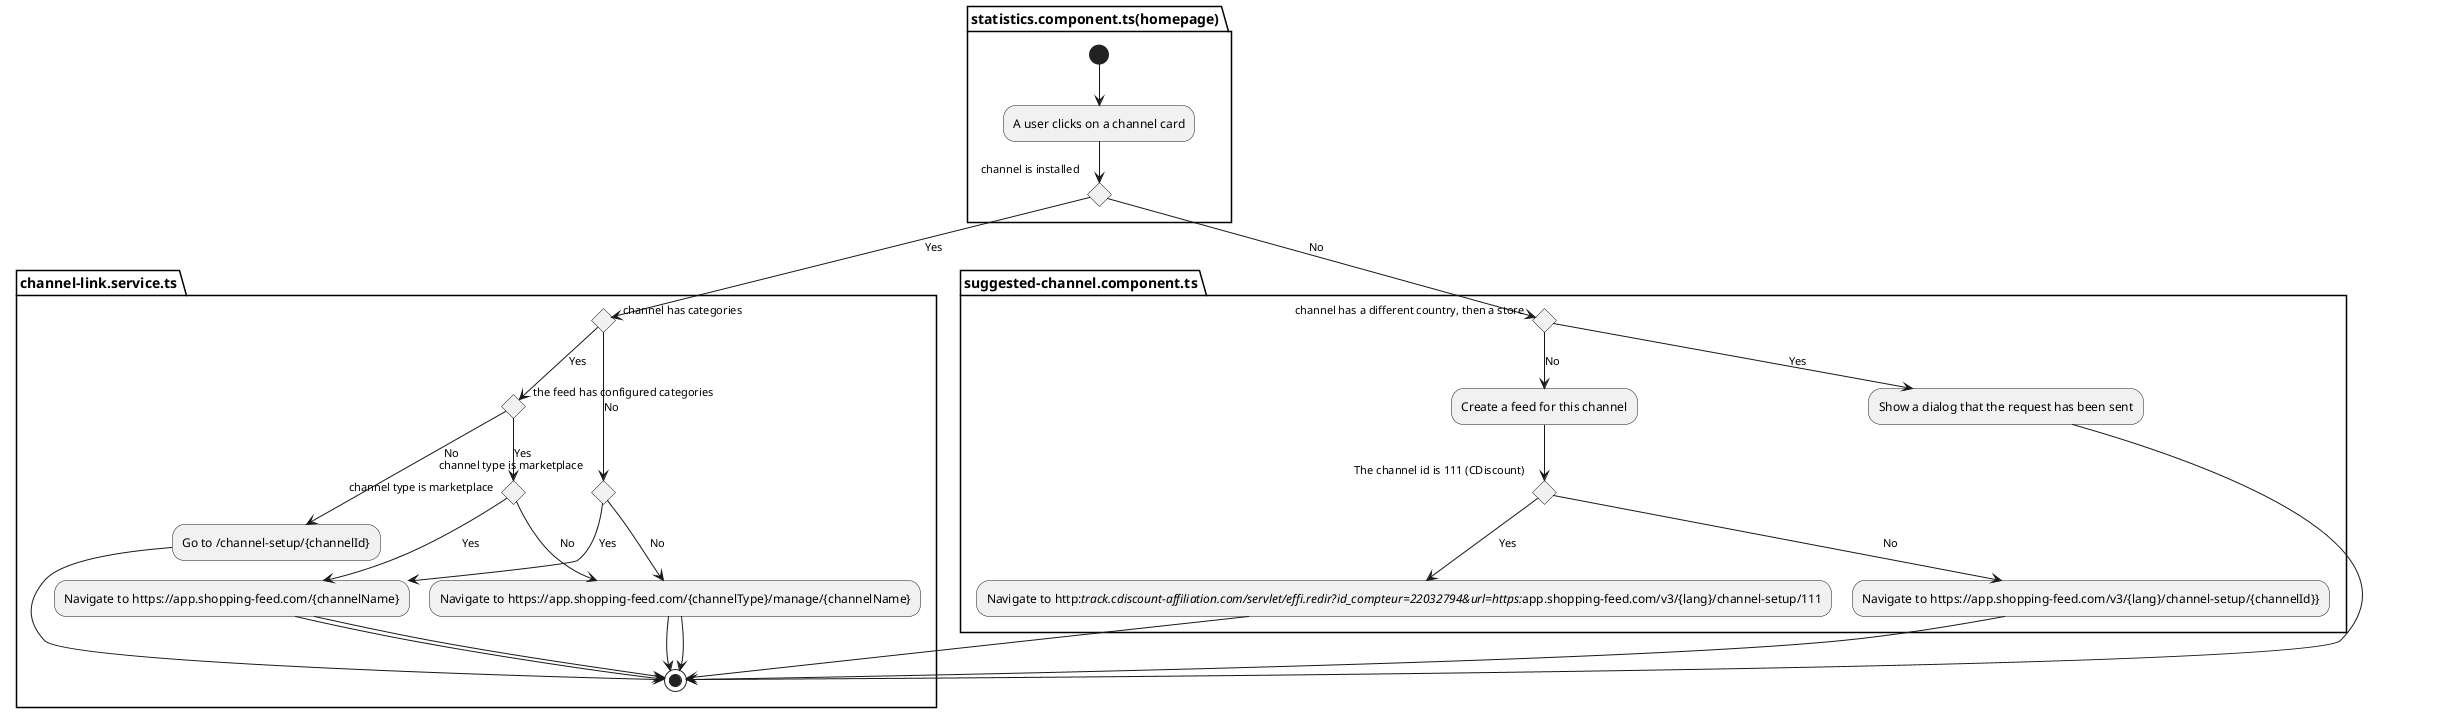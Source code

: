 @startuml
partition statistics.component.ts(homepage) {
(*) --> A user clicks on a channel card
--> if "channel is installed"
}
    partition channel-link.service.ts {
    --> [Yes] if "channel has categories"
        --> [No] if "channel type is marketplace"
                --> [Yes] "Navigate to https://app.shopping-feed.com/{channelName}" as goToMarketplace
                --> (*)
                else
                --> [No] "Navigate to https://app.shopping-feed.com/{channelType}/manage/{channelName}" as goToChannel
                --> (*)
                endif
              else
              --> [Yes] if "the feed has configured categories"
                        --> [Yes] if "channel type is marketplace"
                                --> [Yes] goToMarketplace
                                --> (*)
                                else
                                --> [No] goToChannel
                                --> (*)
                                endif
                        else
                        --> [No] Go to /channel-setup/{channelId}
                        --> (*)
                        endif
              endif
    }
    else
    partition suggested-channel.component.ts {
    --> [No] if "channel has a different country, then a store"
            --> [Yes] "Show a dialog that the request has been sent"
            --> (*)
            else
            --> [No] Create a feed for this channel
            --> if "The channel id is 111 (CDiscount)"
                --> [Yes] Navigate to http://track.cdiscount-affiliation.com/servlet/effi.redir?id_compteur=22032794&url=https://app.shopping-feed.com/v3/{lang}/channel-setup/111
                -->(*)
                else
                --> [No] Navigate to https://app.shopping-feed.com/v3/{lang}/channel-setup/{channelId}}
                -->(*)
                endif
    }
    endif


@enduml